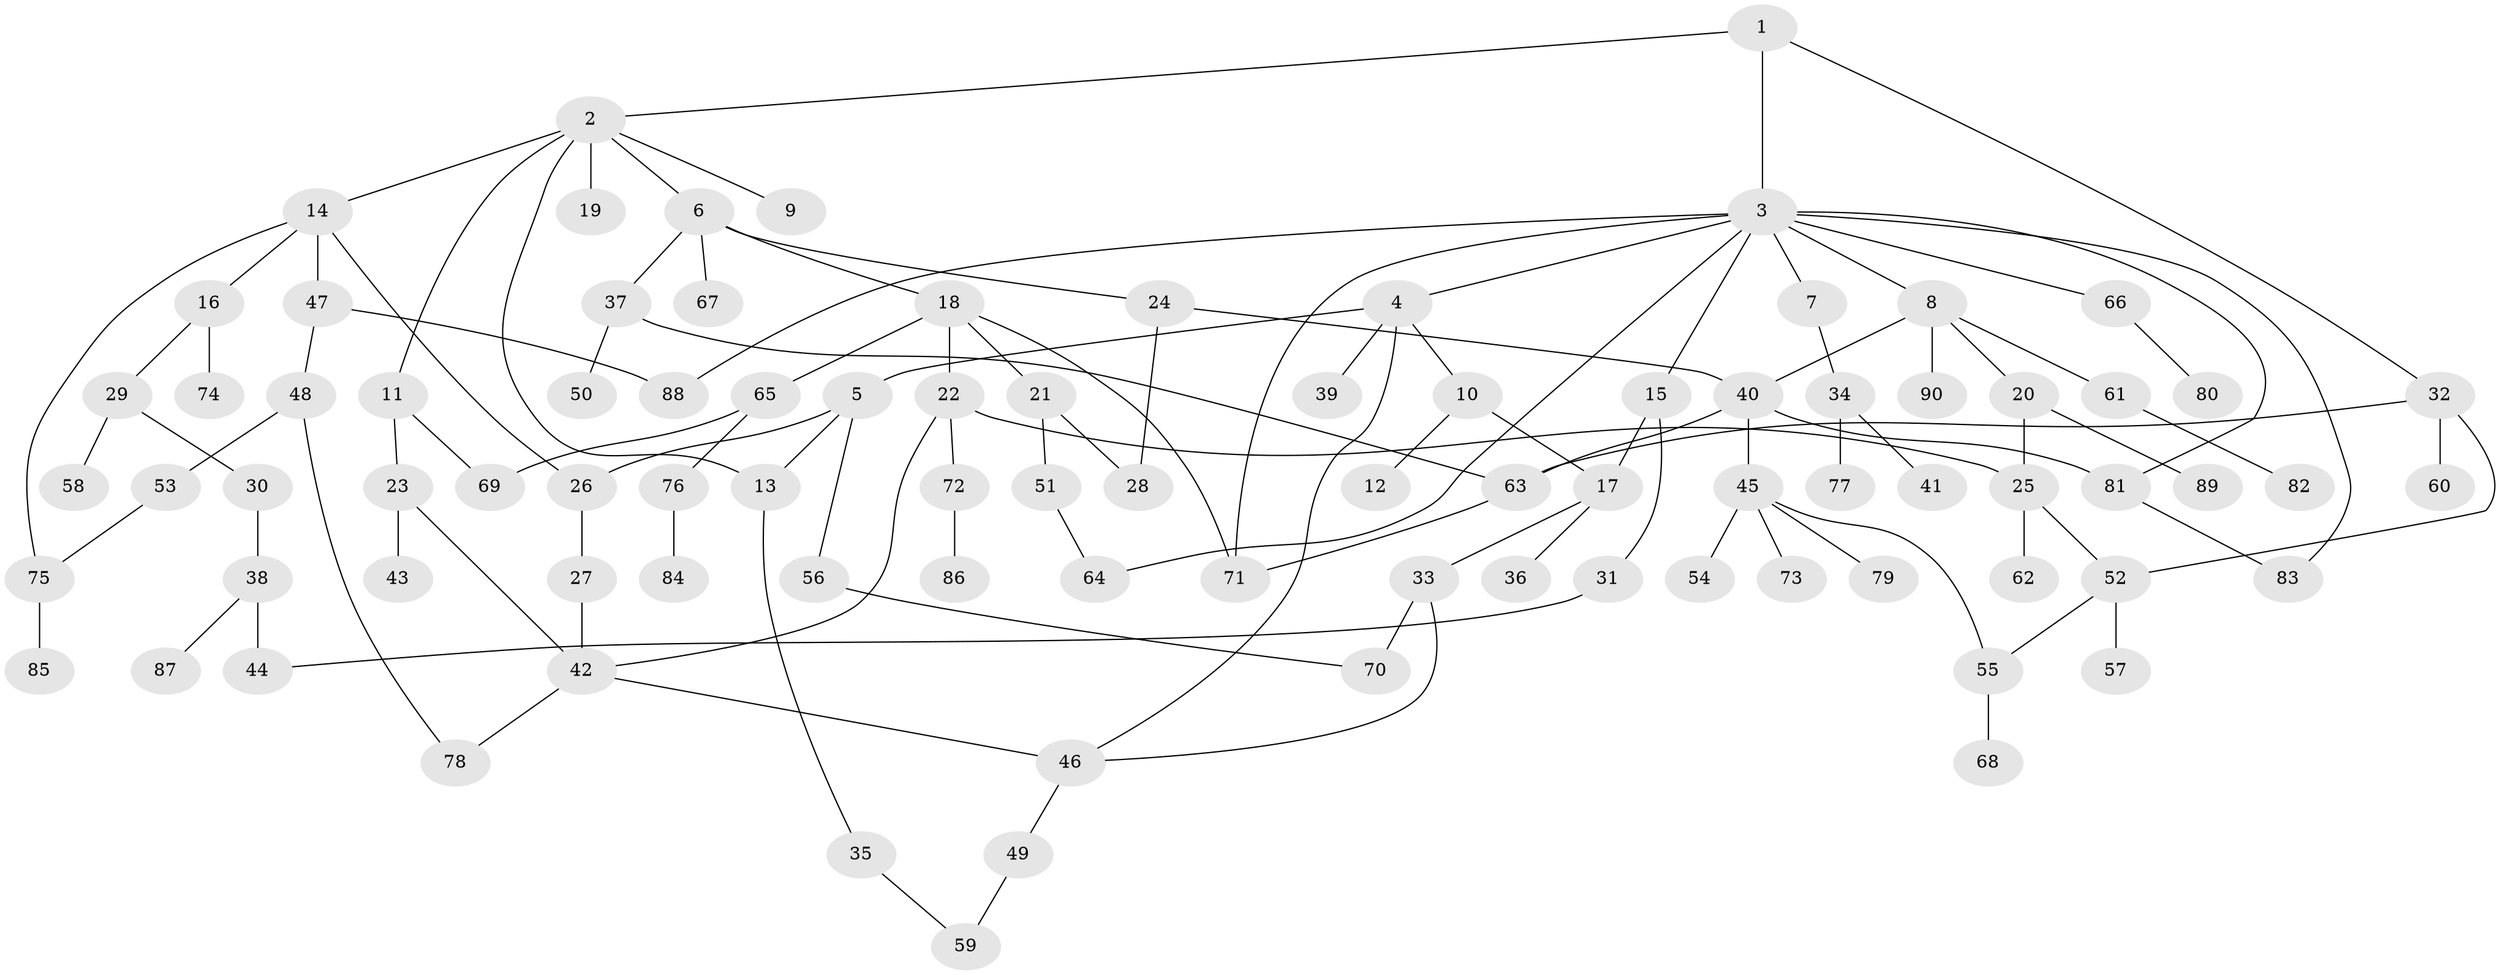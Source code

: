 // coarse degree distribution, {5: 0.05172413793103448, 8: 0.034482758620689655, 10: 0.017241379310344827, 4: 0.13793103448275862, 6: 0.05172413793103448, 3: 0.1896551724137931, 1: 0.3448275862068966, 2: 0.1724137931034483}
// Generated by graph-tools (version 1.1) at 2025/23/03/03/25 07:23:32]
// undirected, 90 vertices, 115 edges
graph export_dot {
graph [start="1"]
  node [color=gray90,style=filled];
  1;
  2;
  3;
  4;
  5;
  6;
  7;
  8;
  9;
  10;
  11;
  12;
  13;
  14;
  15;
  16;
  17;
  18;
  19;
  20;
  21;
  22;
  23;
  24;
  25;
  26;
  27;
  28;
  29;
  30;
  31;
  32;
  33;
  34;
  35;
  36;
  37;
  38;
  39;
  40;
  41;
  42;
  43;
  44;
  45;
  46;
  47;
  48;
  49;
  50;
  51;
  52;
  53;
  54;
  55;
  56;
  57;
  58;
  59;
  60;
  61;
  62;
  63;
  64;
  65;
  66;
  67;
  68;
  69;
  70;
  71;
  72;
  73;
  74;
  75;
  76;
  77;
  78;
  79;
  80;
  81;
  82;
  83;
  84;
  85;
  86;
  87;
  88;
  89;
  90;
  1 -- 2;
  1 -- 3;
  1 -- 32;
  2 -- 6;
  2 -- 9;
  2 -- 11;
  2 -- 13;
  2 -- 14;
  2 -- 19;
  3 -- 4;
  3 -- 7;
  3 -- 8;
  3 -- 15;
  3 -- 64;
  3 -- 66;
  3 -- 88;
  3 -- 71;
  3 -- 83;
  3 -- 81;
  4 -- 5;
  4 -- 10;
  4 -- 39;
  4 -- 46;
  5 -- 26;
  5 -- 56;
  5 -- 13;
  6 -- 18;
  6 -- 24;
  6 -- 37;
  6 -- 67;
  7 -- 34;
  8 -- 20;
  8 -- 40;
  8 -- 61;
  8 -- 90;
  10 -- 12;
  10 -- 17;
  11 -- 23;
  11 -- 69;
  13 -- 35;
  14 -- 16;
  14 -- 47;
  14 -- 75;
  14 -- 26;
  15 -- 31;
  15 -- 17;
  16 -- 29;
  16 -- 74;
  17 -- 33;
  17 -- 36;
  18 -- 21;
  18 -- 22;
  18 -- 65;
  18 -- 71;
  20 -- 89;
  20 -- 25;
  21 -- 28;
  21 -- 51;
  22 -- 25;
  22 -- 42;
  22 -- 72;
  23 -- 43;
  23 -- 42;
  24 -- 40;
  24 -- 28;
  25 -- 62;
  25 -- 52;
  26 -- 27;
  27 -- 42;
  29 -- 30;
  29 -- 58;
  30 -- 38;
  31 -- 44;
  32 -- 52;
  32 -- 60;
  32 -- 63;
  33 -- 70;
  33 -- 46;
  34 -- 41;
  34 -- 77;
  35 -- 59;
  37 -- 50;
  37 -- 63;
  38 -- 44;
  38 -- 87;
  40 -- 45;
  40 -- 81;
  40 -- 63;
  42 -- 78;
  42 -- 46;
  45 -- 54;
  45 -- 73;
  45 -- 79;
  45 -- 55;
  46 -- 49;
  47 -- 48;
  47 -- 88;
  48 -- 53;
  48 -- 78;
  49 -- 59;
  51 -- 64;
  52 -- 55;
  52 -- 57;
  53 -- 75;
  55 -- 68;
  56 -- 70;
  61 -- 82;
  63 -- 71;
  65 -- 76;
  65 -- 69;
  66 -- 80;
  72 -- 86;
  75 -- 85;
  76 -- 84;
  81 -- 83;
}
